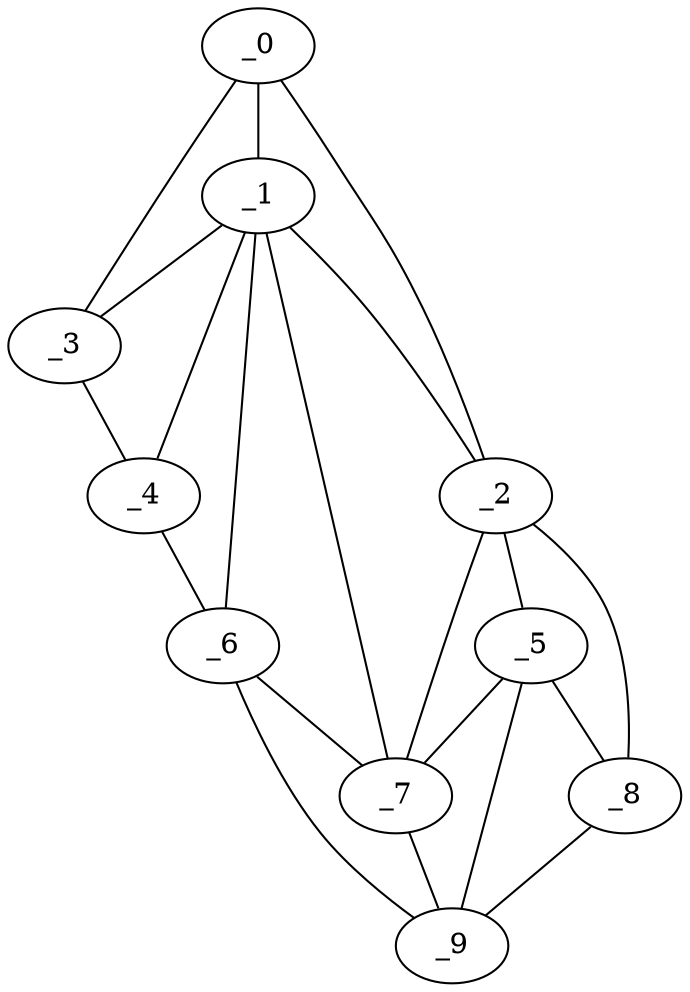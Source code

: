graph "obj12__285.gxl" {
	_0	 [x=29,
		y=76];
	_1	 [x=43,
		y=82];
	_0 -- _1	 [valence=2];
	_2	 [x=46,
		y=3];
	_0 -- _2	 [valence=1];
	_3	 [x=70,
		y=124];
	_0 -- _3	 [valence=1];
	_1 -- _2	 [valence=1];
	_1 -- _3	 [valence=2];
	_4	 [x=76,
		y=123];
	_1 -- _4	 [valence=2];
	_6	 [x=90,
		y=120];
	_1 -- _6	 [valence=1];
	_7	 [x=92,
		y=59];
	_1 -- _7	 [valence=2];
	_5	 [x=89,
		y=8];
	_2 -- _5	 [valence=2];
	_2 -- _7	 [valence=2];
	_8	 [x=95,
		y=6];
	_2 -- _8	 [valence=1];
	_3 -- _4	 [valence=1];
	_4 -- _6	 [valence=1];
	_5 -- _7	 [valence=2];
	_5 -- _8	 [valence=2];
	_9	 [x=102,
		y=42];
	_5 -- _9	 [valence=2];
	_6 -- _7	 [valence=2];
	_6 -- _9	 [valence=1];
	_7 -- _9	 [valence=1];
	_8 -- _9	 [valence=1];
}
